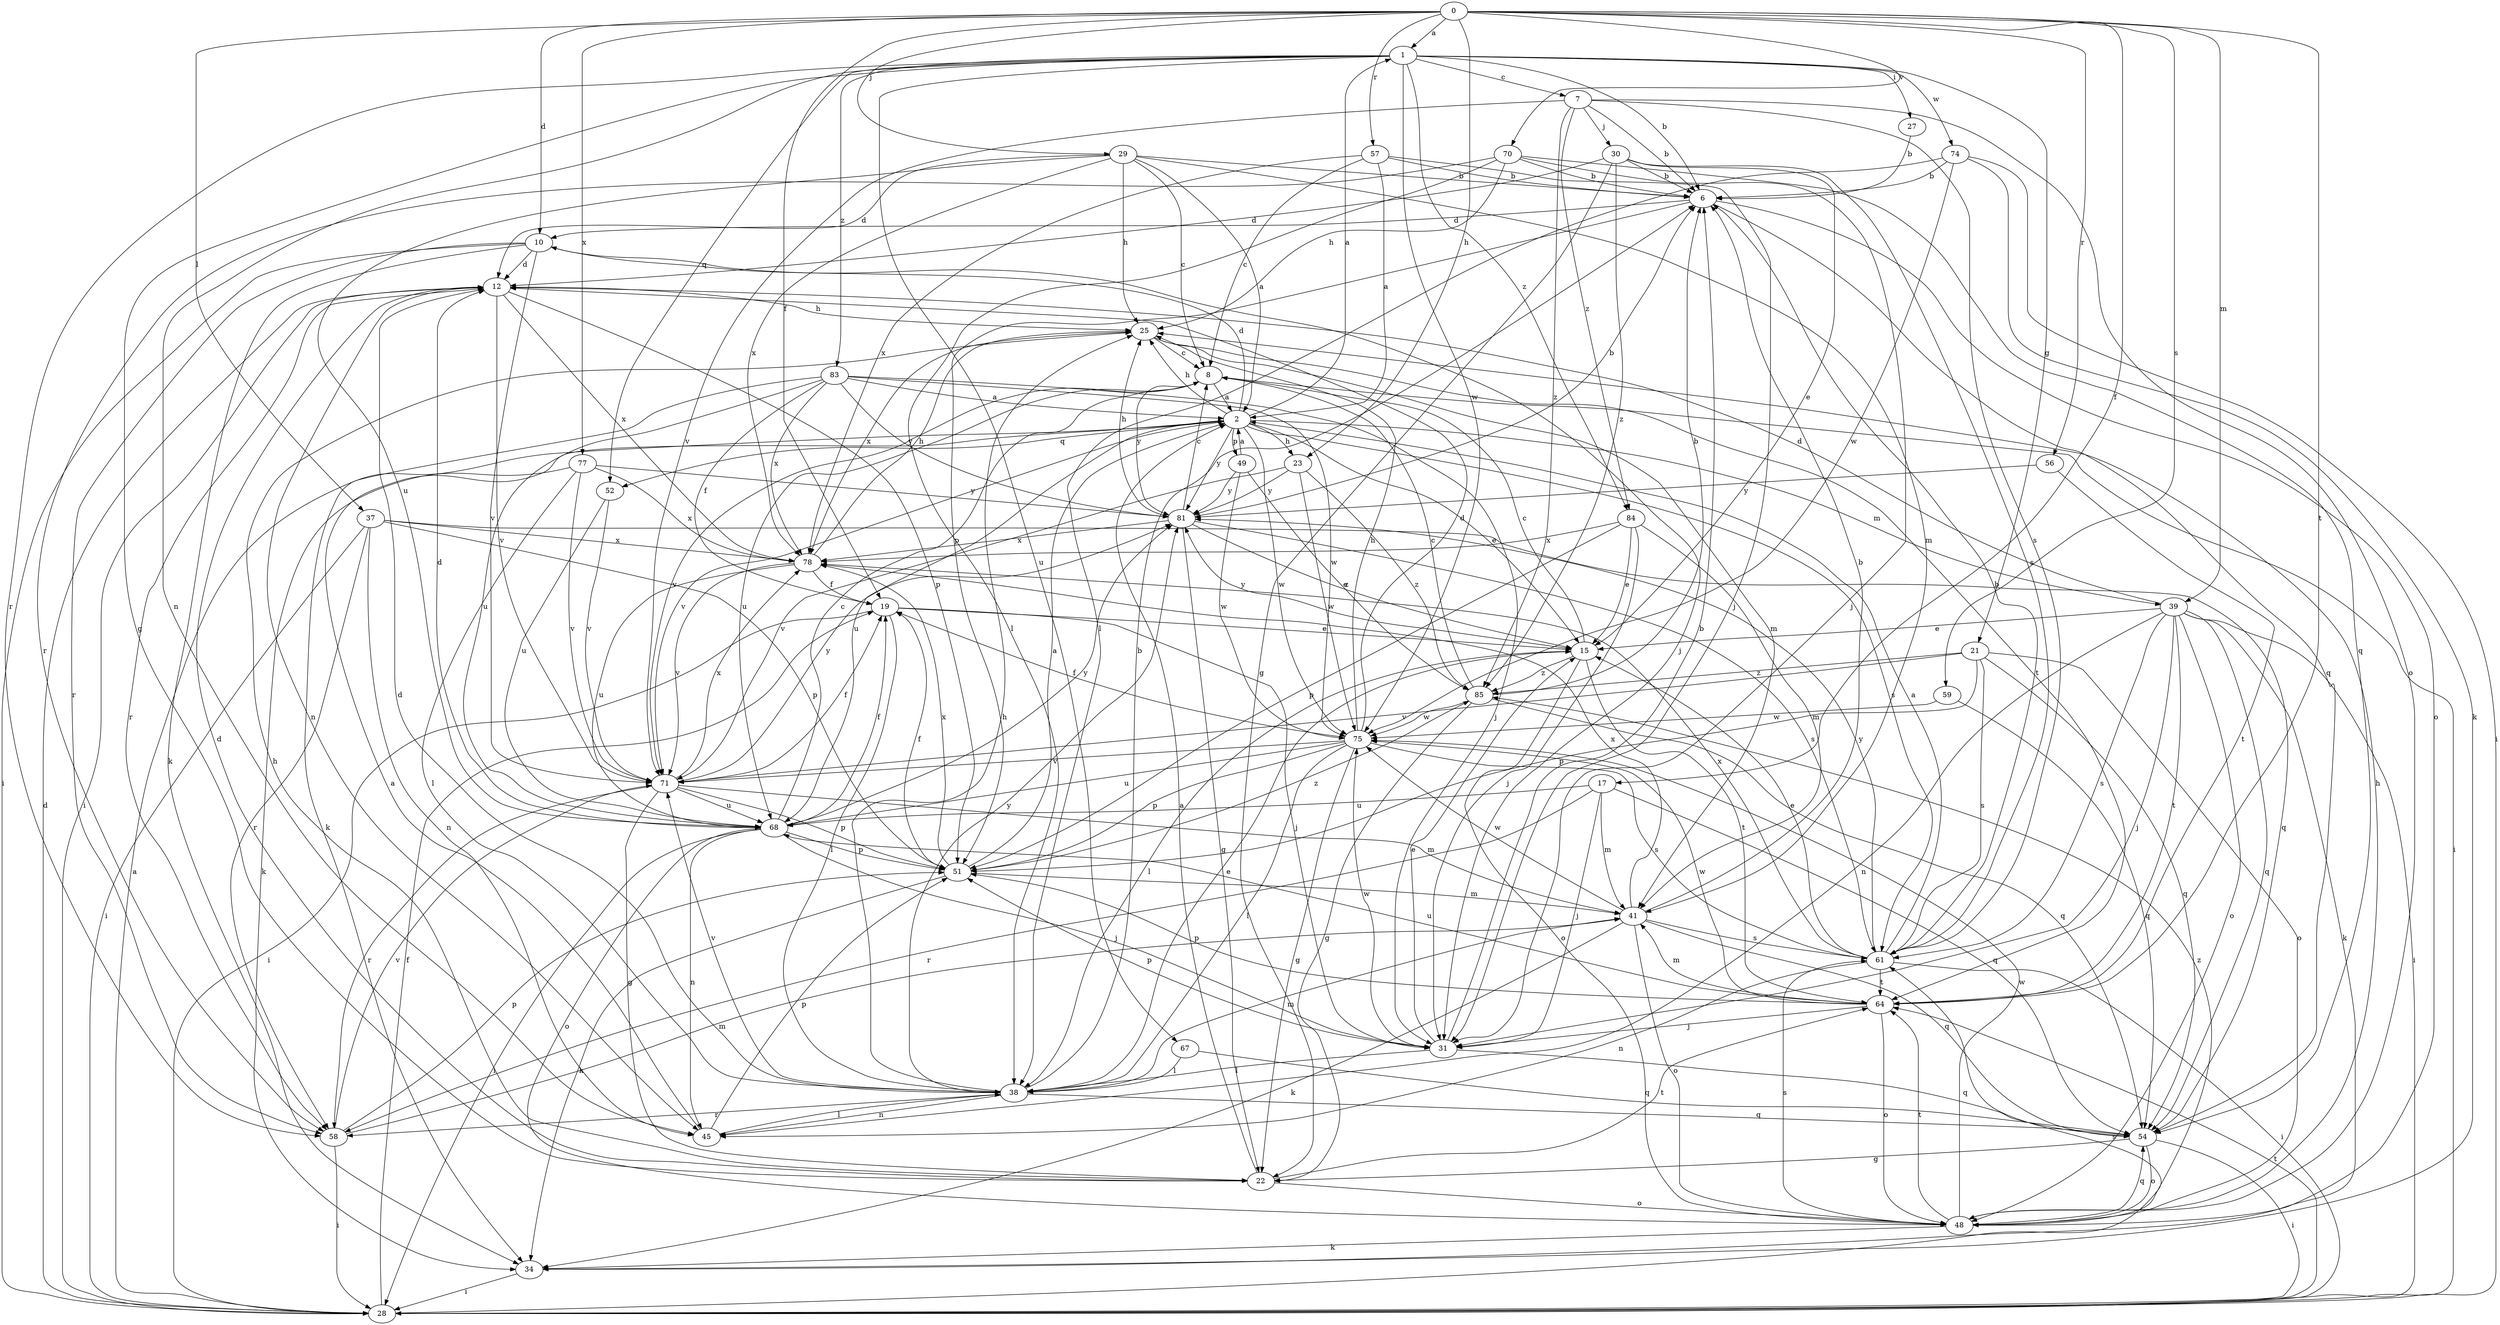 strict digraph  {
0;
1;
2;
6;
7;
8;
10;
12;
15;
17;
19;
21;
22;
23;
25;
27;
28;
29;
30;
31;
34;
37;
38;
39;
41;
45;
48;
49;
51;
52;
54;
56;
57;
58;
59;
61;
64;
67;
68;
70;
71;
74;
75;
77;
78;
81;
83;
84;
85;
0 -> 1  [label=a];
0 -> 10  [label=d];
0 -> 17  [label=f];
0 -> 19  [label=f];
0 -> 23  [label=h];
0 -> 29  [label=j];
0 -> 37  [label=l];
0 -> 39  [label=m];
0 -> 56  [label=r];
0 -> 57  [label=r];
0 -> 59  [label=s];
0 -> 64  [label=t];
0 -> 70  [label=v];
0 -> 77  [label=x];
1 -> 6  [label=b];
1 -> 7  [label=c];
1 -> 21  [label=g];
1 -> 22  [label=g];
1 -> 27  [label=i];
1 -> 45  [label=n];
1 -> 52  [label=q];
1 -> 58  [label=r];
1 -> 67  [label=u];
1 -> 74  [label=w];
1 -> 75  [label=w];
1 -> 83  [label=z];
1 -> 84  [label=z];
2 -> 1  [label=a];
2 -> 10  [label=d];
2 -> 15  [label=e];
2 -> 23  [label=h];
2 -> 25  [label=h];
2 -> 39  [label=m];
2 -> 49  [label=p];
2 -> 52  [label=q];
2 -> 61  [label=s];
2 -> 68  [label=u];
2 -> 71  [label=v];
2 -> 75  [label=w];
2 -> 81  [label=y];
6 -> 10  [label=d];
6 -> 48  [label=o];
6 -> 51  [label=p];
6 -> 54  [label=q];
7 -> 6  [label=b];
7 -> 30  [label=j];
7 -> 48  [label=o];
7 -> 61  [label=s];
7 -> 71  [label=v];
7 -> 84  [label=z];
7 -> 85  [label=z];
8 -> 2  [label=a];
8 -> 28  [label=i];
8 -> 68  [label=u];
8 -> 71  [label=v];
8 -> 81  [label=y];
10 -> 12  [label=d];
10 -> 28  [label=i];
10 -> 31  [label=j];
10 -> 34  [label=k];
10 -> 58  [label=r];
10 -> 71  [label=v];
12 -> 25  [label=h];
12 -> 28  [label=i];
12 -> 45  [label=n];
12 -> 51  [label=p];
12 -> 58  [label=r];
12 -> 71  [label=v];
12 -> 78  [label=x];
15 -> 8  [label=c];
15 -> 38  [label=l];
15 -> 48  [label=o];
15 -> 64  [label=t];
15 -> 81  [label=y];
15 -> 85  [label=z];
17 -> 31  [label=j];
17 -> 41  [label=m];
17 -> 54  [label=q];
17 -> 58  [label=r];
17 -> 68  [label=u];
19 -> 15  [label=e];
19 -> 28  [label=i];
19 -> 31  [label=j];
19 -> 38  [label=l];
21 -> 48  [label=o];
21 -> 51  [label=p];
21 -> 54  [label=q];
21 -> 61  [label=s];
21 -> 71  [label=v];
21 -> 85  [label=z];
22 -> 2  [label=a];
22 -> 12  [label=d];
22 -> 25  [label=h];
22 -> 48  [label=o];
22 -> 64  [label=t];
23 -> 71  [label=v];
23 -> 75  [label=w];
23 -> 81  [label=y];
23 -> 85  [label=z];
25 -> 8  [label=c];
25 -> 41  [label=m];
25 -> 64  [label=t];
25 -> 78  [label=x];
27 -> 6  [label=b];
28 -> 2  [label=a];
28 -> 12  [label=d];
28 -> 19  [label=f];
28 -> 61  [label=s];
28 -> 64  [label=t];
29 -> 2  [label=a];
29 -> 6  [label=b];
29 -> 8  [label=c];
29 -> 12  [label=d];
29 -> 25  [label=h];
29 -> 41  [label=m];
29 -> 68  [label=u];
29 -> 78  [label=x];
30 -> 6  [label=b];
30 -> 12  [label=d];
30 -> 15  [label=e];
30 -> 22  [label=g];
30 -> 61  [label=s];
30 -> 85  [label=z];
31 -> 6  [label=b];
31 -> 15  [label=e];
31 -> 38  [label=l];
31 -> 51  [label=p];
31 -> 54  [label=q];
31 -> 75  [label=w];
34 -> 28  [label=i];
37 -> 28  [label=i];
37 -> 45  [label=n];
37 -> 51  [label=p];
37 -> 54  [label=q];
37 -> 58  [label=r];
37 -> 78  [label=x];
38 -> 6  [label=b];
38 -> 12  [label=d];
38 -> 15  [label=e];
38 -> 25  [label=h];
38 -> 41  [label=m];
38 -> 45  [label=n];
38 -> 54  [label=q];
38 -> 58  [label=r];
38 -> 71  [label=v];
38 -> 81  [label=y];
39 -> 12  [label=d];
39 -> 15  [label=e];
39 -> 28  [label=i];
39 -> 31  [label=j];
39 -> 34  [label=k];
39 -> 45  [label=n];
39 -> 48  [label=o];
39 -> 54  [label=q];
39 -> 61  [label=s];
39 -> 64  [label=t];
41 -> 6  [label=b];
41 -> 34  [label=k];
41 -> 48  [label=o];
41 -> 54  [label=q];
41 -> 61  [label=s];
41 -> 75  [label=w];
41 -> 78  [label=x];
45 -> 2  [label=a];
45 -> 38  [label=l];
45 -> 51  [label=p];
48 -> 25  [label=h];
48 -> 34  [label=k];
48 -> 54  [label=q];
48 -> 61  [label=s];
48 -> 64  [label=t];
48 -> 75  [label=w];
48 -> 85  [label=z];
49 -> 2  [label=a];
49 -> 75  [label=w];
49 -> 81  [label=y];
49 -> 85  [label=z];
51 -> 2  [label=a];
51 -> 19  [label=f];
51 -> 34  [label=k];
51 -> 41  [label=m];
51 -> 78  [label=x];
51 -> 85  [label=z];
52 -> 68  [label=u];
52 -> 71  [label=v];
54 -> 22  [label=g];
54 -> 28  [label=i];
54 -> 48  [label=o];
56 -> 64  [label=t];
56 -> 81  [label=y];
57 -> 2  [label=a];
57 -> 6  [label=b];
57 -> 8  [label=c];
57 -> 31  [label=j];
57 -> 78  [label=x];
58 -> 28  [label=i];
58 -> 41  [label=m];
58 -> 51  [label=p];
58 -> 71  [label=v];
59 -> 54  [label=q];
59 -> 75  [label=w];
61 -> 2  [label=a];
61 -> 6  [label=b];
61 -> 15  [label=e];
61 -> 28  [label=i];
61 -> 45  [label=n];
61 -> 64  [label=t];
61 -> 78  [label=x];
61 -> 81  [label=y];
64 -> 31  [label=j];
64 -> 41  [label=m];
64 -> 48  [label=o];
64 -> 51  [label=p];
64 -> 68  [label=u];
64 -> 75  [label=w];
67 -> 38  [label=l];
67 -> 54  [label=q];
68 -> 8  [label=c];
68 -> 12  [label=d];
68 -> 19  [label=f];
68 -> 28  [label=i];
68 -> 31  [label=j];
68 -> 45  [label=n];
68 -> 48  [label=o];
68 -> 51  [label=p];
68 -> 81  [label=y];
70 -> 6  [label=b];
70 -> 25  [label=h];
70 -> 31  [label=j];
70 -> 38  [label=l];
70 -> 54  [label=q];
70 -> 58  [label=r];
71 -> 19  [label=f];
71 -> 22  [label=g];
71 -> 41  [label=m];
71 -> 51  [label=p];
71 -> 58  [label=r];
71 -> 68  [label=u];
71 -> 78  [label=x];
71 -> 81  [label=y];
74 -> 6  [label=b];
74 -> 28  [label=i];
74 -> 34  [label=k];
74 -> 38  [label=l];
74 -> 75  [label=w];
75 -> 12  [label=d];
75 -> 19  [label=f];
75 -> 22  [label=g];
75 -> 25  [label=h];
75 -> 38  [label=l];
75 -> 51  [label=p];
75 -> 61  [label=s];
75 -> 68  [label=u];
75 -> 71  [label=v];
77 -> 34  [label=k];
77 -> 38  [label=l];
77 -> 71  [label=v];
77 -> 78  [label=x];
77 -> 81  [label=y];
78 -> 19  [label=f];
78 -> 25  [label=h];
78 -> 68  [label=u];
78 -> 71  [label=v];
81 -> 6  [label=b];
81 -> 8  [label=c];
81 -> 15  [label=e];
81 -> 22  [label=g];
81 -> 25  [label=h];
81 -> 61  [label=s];
81 -> 78  [label=x];
83 -> 2  [label=a];
83 -> 19  [label=f];
83 -> 31  [label=j];
83 -> 34  [label=k];
83 -> 68  [label=u];
83 -> 75  [label=w];
83 -> 78  [label=x];
83 -> 81  [label=y];
84 -> 15  [label=e];
84 -> 31  [label=j];
84 -> 41  [label=m];
84 -> 51  [label=p];
84 -> 78  [label=x];
85 -> 6  [label=b];
85 -> 8  [label=c];
85 -> 22  [label=g];
85 -> 54  [label=q];
85 -> 75  [label=w];
}
